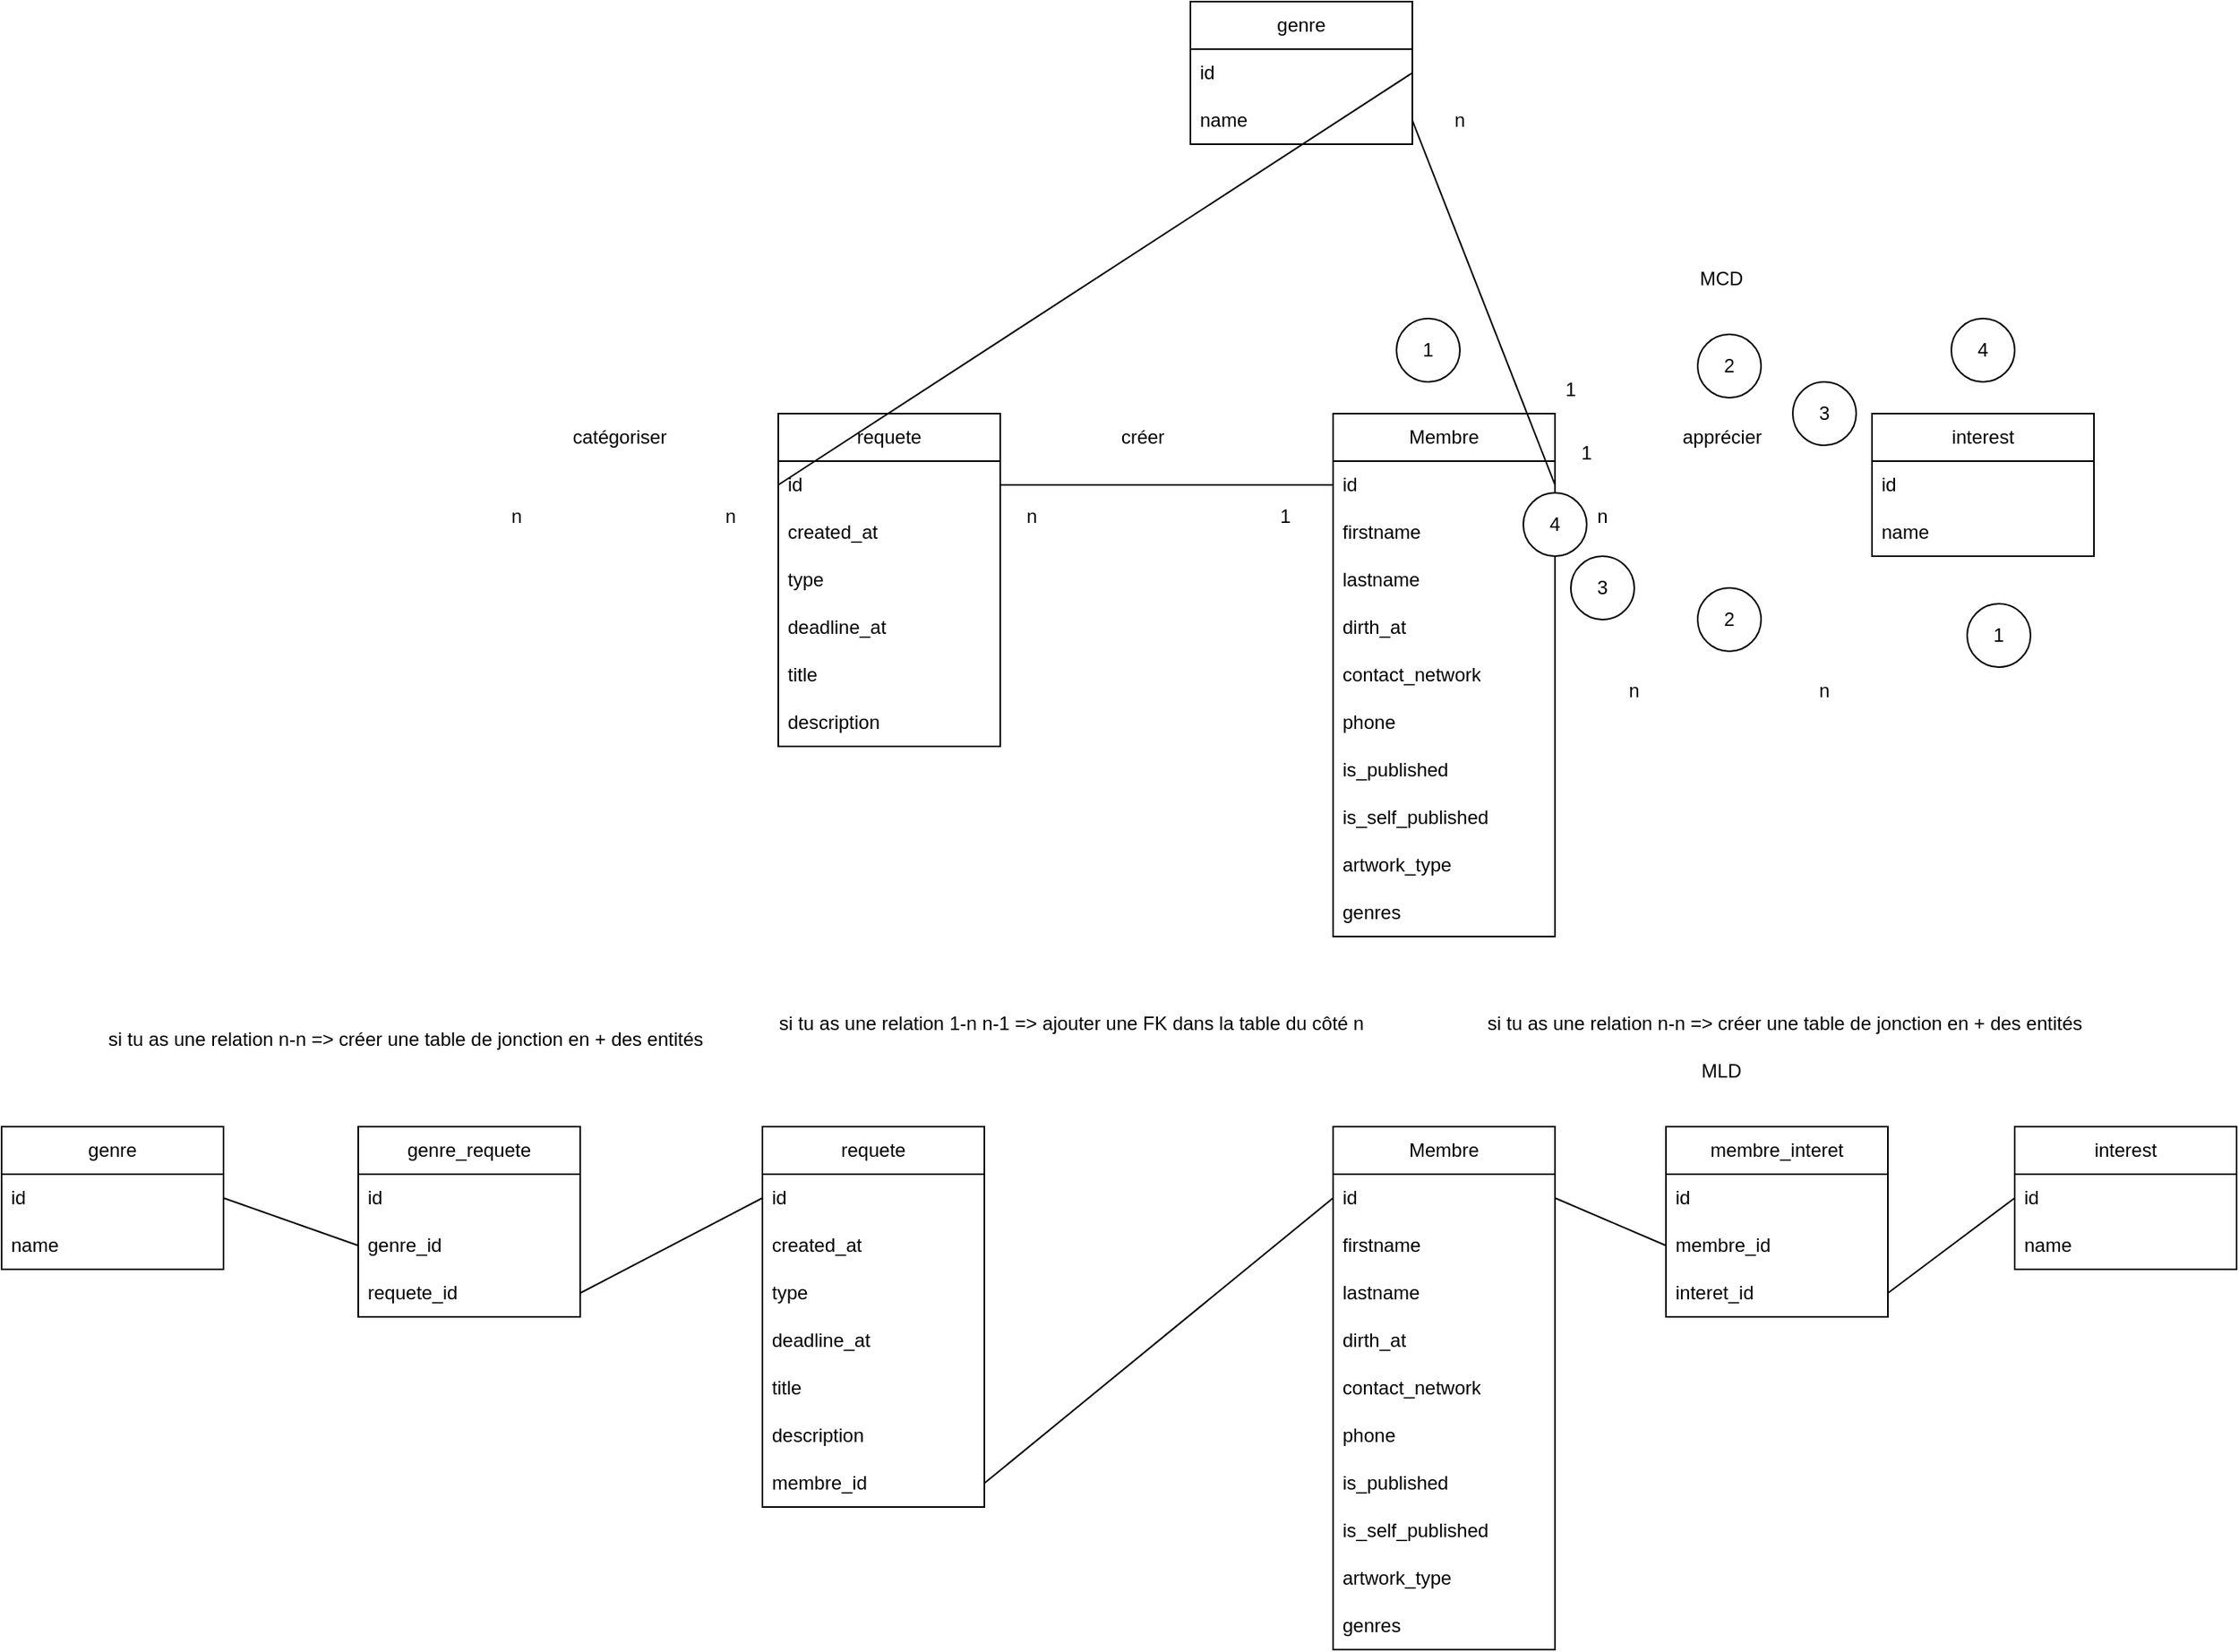 <mxfile>
    <diagram id="q1XQ3LL9I4yZPp7GX4M7" name="Page-1">
        <mxGraphModel dx="1513" dy="1466" grid="1" gridSize="10" guides="1" tooltips="1" connect="1" arrows="1" fold="1" page="1" pageScale="1" pageWidth="850" pageHeight="1100" math="0" shadow="0">
            <root>
                <mxCell id="0"/>
                <mxCell id="1" parent="0"/>
                <mxCell id="2" value="Membre" style="swimlane;fontStyle=0;childLayout=stackLayout;horizontal=1;startSize=30;horizontalStack=0;resizeParent=1;resizeParentMax=0;resizeLast=0;collapsible=1;marginBottom=0;whiteSpace=wrap;html=1;" parent="1" vertex="1">
                    <mxGeometry x="120" y="80" width="140" height="330" as="geometry"/>
                </mxCell>
                <mxCell id="3" value="id" style="text;strokeColor=none;fillColor=none;align=left;verticalAlign=middle;spacingLeft=4;spacingRight=4;overflow=hidden;points=[[0,0.5],[1,0.5]];portConstraint=eastwest;rotatable=0;whiteSpace=wrap;html=1;" parent="2" vertex="1">
                    <mxGeometry y="30" width="140" height="30" as="geometry"/>
                </mxCell>
                <mxCell id="4" value="firstname" style="text;strokeColor=none;fillColor=none;align=left;verticalAlign=middle;spacingLeft=4;spacingRight=4;overflow=hidden;points=[[0,0.5],[1,0.5]];portConstraint=eastwest;rotatable=0;whiteSpace=wrap;html=1;" parent="2" vertex="1">
                    <mxGeometry y="60" width="140" height="30" as="geometry"/>
                </mxCell>
                <mxCell id="5" value="lastname" style="text;strokeColor=none;fillColor=none;align=left;verticalAlign=middle;spacingLeft=4;spacingRight=4;overflow=hidden;points=[[0,0.5],[1,0.5]];portConstraint=eastwest;rotatable=0;whiteSpace=wrap;html=1;" parent="2" vertex="1">
                    <mxGeometry y="90" width="140" height="30" as="geometry"/>
                </mxCell>
                <mxCell id="6" value="dirth_at" style="text;strokeColor=none;fillColor=none;align=left;verticalAlign=middle;spacingLeft=4;spacingRight=4;overflow=hidden;points=[[0,0.5],[1,0.5]];portConstraint=eastwest;rotatable=0;whiteSpace=wrap;html=1;" parent="2" vertex="1">
                    <mxGeometry y="120" width="140" height="30" as="geometry"/>
                </mxCell>
                <mxCell id="7" value="contact_network" style="text;strokeColor=none;fillColor=none;align=left;verticalAlign=middle;spacingLeft=4;spacingRight=4;overflow=hidden;points=[[0,0.5],[1,0.5]];portConstraint=eastwest;rotatable=0;whiteSpace=wrap;html=1;" parent="2" vertex="1">
                    <mxGeometry y="150" width="140" height="30" as="geometry"/>
                </mxCell>
                <mxCell id="8" value="phone" style="text;strokeColor=none;fillColor=none;align=left;verticalAlign=middle;spacingLeft=4;spacingRight=4;overflow=hidden;points=[[0,0.5],[1,0.5]];portConstraint=eastwest;rotatable=0;whiteSpace=wrap;html=1;" parent="2" vertex="1">
                    <mxGeometry y="180" width="140" height="30" as="geometry"/>
                </mxCell>
                <mxCell id="9" value="is_published" style="text;strokeColor=none;fillColor=none;align=left;verticalAlign=middle;spacingLeft=4;spacingRight=4;overflow=hidden;points=[[0,0.5],[1,0.5]];portConstraint=eastwest;rotatable=0;whiteSpace=wrap;html=1;" parent="2" vertex="1">
                    <mxGeometry y="210" width="140" height="30" as="geometry"/>
                </mxCell>
                <mxCell id="10" value="is_self_published" style="text;strokeColor=none;fillColor=none;align=left;verticalAlign=middle;spacingLeft=4;spacingRight=4;overflow=hidden;points=[[0,0.5],[1,0.5]];portConstraint=eastwest;rotatable=0;whiteSpace=wrap;html=1;" parent="2" vertex="1">
                    <mxGeometry y="240" width="140" height="30" as="geometry"/>
                </mxCell>
                <mxCell id="11" value="artwork_type" style="text;strokeColor=none;fillColor=none;align=left;verticalAlign=middle;spacingLeft=4;spacingRight=4;overflow=hidden;points=[[0,0.5],[1,0.5]];portConstraint=eastwest;rotatable=0;whiteSpace=wrap;html=1;" parent="2" vertex="1">
                    <mxGeometry y="270" width="140" height="30" as="geometry"/>
                </mxCell>
                <mxCell id="12" value="genres" style="text;strokeColor=none;fillColor=none;align=left;verticalAlign=middle;spacingLeft=4;spacingRight=4;overflow=hidden;points=[[0,0.5],[1,0.5]];portConstraint=eastwest;rotatable=0;whiteSpace=wrap;html=1;" parent="2" vertex="1">
                    <mxGeometry y="300" width="140" height="30" as="geometry"/>
                </mxCell>
                <mxCell id="13" value="interest" style="swimlane;fontStyle=0;childLayout=stackLayout;horizontal=1;startSize=30;horizontalStack=0;resizeParent=1;resizeParentMax=0;resizeLast=0;collapsible=1;marginBottom=0;whiteSpace=wrap;html=1;" parent="1" vertex="1">
                    <mxGeometry x="460" y="80" width="140" height="90" as="geometry"/>
                </mxCell>
                <mxCell id="14" value="id" style="text;strokeColor=none;fillColor=none;align=left;verticalAlign=middle;spacingLeft=4;spacingRight=4;overflow=hidden;points=[[0,0.5],[1,0.5]];portConstraint=eastwest;rotatable=0;whiteSpace=wrap;html=1;" parent="13" vertex="1">
                    <mxGeometry y="30" width="140" height="30" as="geometry"/>
                </mxCell>
                <mxCell id="15" value="name" style="text;strokeColor=none;fillColor=none;align=left;verticalAlign=middle;spacingLeft=4;spacingRight=4;overflow=hidden;points=[[0,0.5],[1,0.5]];portConstraint=eastwest;rotatable=0;whiteSpace=wrap;html=1;" parent="13" vertex="1">
                    <mxGeometry y="60" width="140" height="30" as="geometry"/>
                </mxCell>
                <mxCell id="17" value="" style="endArrow=none;html=1;exitX=1;exitY=0.5;exitDx=0;exitDy=0;entryX=1;entryY=0.5;entryDx=0;entryDy=0;" parent="1" source="3" target="121" edge="1">
                    <mxGeometry width="50" height="50" relative="1" as="geometry">
                        <mxPoint x="420" y="280" as="sourcePoint"/>
                        <mxPoint x="470" y="230" as="targetPoint"/>
                    </mxGeometry>
                </mxCell>
                <mxCell id="18" value="apprécier" style="text;html=1;align=center;verticalAlign=middle;resizable=0;points=[];autosize=1;strokeColor=none;fillColor=none;" parent="1" vertex="1">
                    <mxGeometry x="330" y="80" width="70" height="30" as="geometry"/>
                </mxCell>
                <mxCell id="19" value="1" style="ellipse;whiteSpace=wrap;html=1;" parent="1" vertex="1">
                    <mxGeometry x="160" y="20" width="40" height="40" as="geometry"/>
                </mxCell>
                <mxCell id="20" value="2" style="ellipse;whiteSpace=wrap;html=1;" parent="1" vertex="1">
                    <mxGeometry x="350" y="30" width="40" height="40" as="geometry"/>
                </mxCell>
                <mxCell id="21" value="3" style="ellipse;whiteSpace=wrap;html=1;" parent="1" vertex="1">
                    <mxGeometry x="410" y="60" width="40" height="40" as="geometry"/>
                </mxCell>
                <mxCell id="22" value="4" style="ellipse;whiteSpace=wrap;html=1;" parent="1" vertex="1">
                    <mxGeometry x="510" y="20" width="40" height="40" as="geometry"/>
                </mxCell>
                <mxCell id="23" value="n" style="text;html=1;align=center;verticalAlign=middle;whiteSpace=wrap;rounded=0;" parent="1" vertex="1">
                    <mxGeometry x="170" y="-120" width="60" height="30" as="geometry"/>
                </mxCell>
                <mxCell id="24" value="1" style="text;html=1;align=center;verticalAlign=middle;whiteSpace=wrap;rounded=0;" parent="1" vertex="1">
                    <mxGeometry x="250" y="90" width="60" height="30" as="geometry"/>
                </mxCell>
                <mxCell id="25" value="1" style="ellipse;whiteSpace=wrap;html=1;" parent="1" vertex="1">
                    <mxGeometry x="520" y="200" width="40" height="40" as="geometry"/>
                </mxCell>
                <mxCell id="26" value="2" style="ellipse;whiteSpace=wrap;html=1;" parent="1" vertex="1">
                    <mxGeometry x="350" y="190" width="40" height="40" as="geometry"/>
                </mxCell>
                <mxCell id="27" value="3" style="ellipse;whiteSpace=wrap;html=1;" parent="1" vertex="1">
                    <mxGeometry x="270" y="170" width="40" height="40" as="geometry"/>
                </mxCell>
                <mxCell id="28" value="4" style="ellipse;whiteSpace=wrap;html=1;" parent="1" vertex="1">
                    <mxGeometry x="240" y="130" width="40" height="40" as="geometry"/>
                </mxCell>
                <mxCell id="29" value="n" style="text;html=1;align=center;verticalAlign=middle;whiteSpace=wrap;rounded=0;" parent="1" vertex="1">
                    <mxGeometry x="260" y="130" width="60" height="30" as="geometry"/>
                </mxCell>
                <mxCell id="30" value="1" style="text;html=1;align=center;verticalAlign=middle;whiteSpace=wrap;rounded=0;" parent="1" vertex="1">
                    <mxGeometry x="240" y="50" width="60" height="30" as="geometry"/>
                </mxCell>
                <mxCell id="31" value="n" style="text;html=1;align=center;verticalAlign=middle;whiteSpace=wrap;rounded=0;" parent="1" vertex="1">
                    <mxGeometry x="280" y="240" width="60" height="30" as="geometry"/>
                </mxCell>
                <mxCell id="62" value="n" style="text;html=1;align=center;verticalAlign=middle;whiteSpace=wrap;rounded=0;" parent="1" vertex="1">
                    <mxGeometry x="400" y="240" width="60" height="30" as="geometry"/>
                </mxCell>
                <mxCell id="74" value="Membre" style="swimlane;fontStyle=0;childLayout=stackLayout;horizontal=1;startSize=30;horizontalStack=0;resizeParent=1;resizeParentMax=0;resizeLast=0;collapsible=1;marginBottom=0;whiteSpace=wrap;html=1;" parent="1" vertex="1">
                    <mxGeometry x="120" y="530" width="140" height="330" as="geometry"/>
                </mxCell>
                <mxCell id="75" value="id" style="text;strokeColor=none;fillColor=none;align=left;verticalAlign=middle;spacingLeft=4;spacingRight=4;overflow=hidden;points=[[0,0.5],[1,0.5]];portConstraint=eastwest;rotatable=0;whiteSpace=wrap;html=1;" parent="74" vertex="1">
                    <mxGeometry y="30" width="140" height="30" as="geometry"/>
                </mxCell>
                <mxCell id="76" value="firstname" style="text;strokeColor=none;fillColor=none;align=left;verticalAlign=middle;spacingLeft=4;spacingRight=4;overflow=hidden;points=[[0,0.5],[1,0.5]];portConstraint=eastwest;rotatable=0;whiteSpace=wrap;html=1;" parent="74" vertex="1">
                    <mxGeometry y="60" width="140" height="30" as="geometry"/>
                </mxCell>
                <mxCell id="77" value="lastname" style="text;strokeColor=none;fillColor=none;align=left;verticalAlign=middle;spacingLeft=4;spacingRight=4;overflow=hidden;points=[[0,0.5],[1,0.5]];portConstraint=eastwest;rotatable=0;whiteSpace=wrap;html=1;" parent="74" vertex="1">
                    <mxGeometry y="90" width="140" height="30" as="geometry"/>
                </mxCell>
                <mxCell id="78" value="dirth_at" style="text;strokeColor=none;fillColor=none;align=left;verticalAlign=middle;spacingLeft=4;spacingRight=4;overflow=hidden;points=[[0,0.5],[1,0.5]];portConstraint=eastwest;rotatable=0;whiteSpace=wrap;html=1;" parent="74" vertex="1">
                    <mxGeometry y="120" width="140" height="30" as="geometry"/>
                </mxCell>
                <mxCell id="79" value="contact_network" style="text;strokeColor=none;fillColor=none;align=left;verticalAlign=middle;spacingLeft=4;spacingRight=4;overflow=hidden;points=[[0,0.5],[1,0.5]];portConstraint=eastwest;rotatable=0;whiteSpace=wrap;html=1;" parent="74" vertex="1">
                    <mxGeometry y="150" width="140" height="30" as="geometry"/>
                </mxCell>
                <mxCell id="80" value="phone" style="text;strokeColor=none;fillColor=none;align=left;verticalAlign=middle;spacingLeft=4;spacingRight=4;overflow=hidden;points=[[0,0.5],[1,0.5]];portConstraint=eastwest;rotatable=0;whiteSpace=wrap;html=1;" parent="74" vertex="1">
                    <mxGeometry y="180" width="140" height="30" as="geometry"/>
                </mxCell>
                <mxCell id="81" value="is_published" style="text;strokeColor=none;fillColor=none;align=left;verticalAlign=middle;spacingLeft=4;spacingRight=4;overflow=hidden;points=[[0,0.5],[1,0.5]];portConstraint=eastwest;rotatable=0;whiteSpace=wrap;html=1;" parent="74" vertex="1">
                    <mxGeometry y="210" width="140" height="30" as="geometry"/>
                </mxCell>
                <mxCell id="82" value="is_self_published" style="text;strokeColor=none;fillColor=none;align=left;verticalAlign=middle;spacingLeft=4;spacingRight=4;overflow=hidden;points=[[0,0.5],[1,0.5]];portConstraint=eastwest;rotatable=0;whiteSpace=wrap;html=1;" parent="74" vertex="1">
                    <mxGeometry y="240" width="140" height="30" as="geometry"/>
                </mxCell>
                <mxCell id="83" value="artwork_type" style="text;strokeColor=none;fillColor=none;align=left;verticalAlign=middle;spacingLeft=4;spacingRight=4;overflow=hidden;points=[[0,0.5],[1,0.5]];portConstraint=eastwest;rotatable=0;whiteSpace=wrap;html=1;" parent="74" vertex="1">
                    <mxGeometry y="270" width="140" height="30" as="geometry"/>
                </mxCell>
                <mxCell id="84" value="genres" style="text;strokeColor=none;fillColor=none;align=left;verticalAlign=middle;spacingLeft=4;spacingRight=4;overflow=hidden;points=[[0,0.5],[1,0.5]];portConstraint=eastwest;rotatable=0;whiteSpace=wrap;html=1;" parent="74" vertex="1">
                    <mxGeometry y="300" width="140" height="30" as="geometry"/>
                </mxCell>
                <mxCell id="85" value="interest" style="swimlane;fontStyle=0;childLayout=stackLayout;horizontal=1;startSize=30;horizontalStack=0;resizeParent=1;resizeParentMax=0;resizeLast=0;collapsible=1;marginBottom=0;whiteSpace=wrap;html=1;" parent="1" vertex="1">
                    <mxGeometry x="550" y="530" width="140" height="90" as="geometry"/>
                </mxCell>
                <mxCell id="86" value="id" style="text;strokeColor=none;fillColor=none;align=left;verticalAlign=middle;spacingLeft=4;spacingRight=4;overflow=hidden;points=[[0,0.5],[1,0.5]];portConstraint=eastwest;rotatable=0;whiteSpace=wrap;html=1;" parent="85" vertex="1">
                    <mxGeometry y="30" width="140" height="30" as="geometry"/>
                </mxCell>
                <mxCell id="87" value="name" style="text;strokeColor=none;fillColor=none;align=left;verticalAlign=middle;spacingLeft=4;spacingRight=4;overflow=hidden;points=[[0,0.5],[1,0.5]];portConstraint=eastwest;rotatable=0;whiteSpace=wrap;html=1;" parent="85" vertex="1">
                    <mxGeometry y="60" width="140" height="30" as="geometry"/>
                </mxCell>
                <mxCell id="88" value="MLD" style="text;html=1;align=center;verticalAlign=middle;whiteSpace=wrap;rounded=0;" parent="1" vertex="1">
                    <mxGeometry x="335" y="480" width="60" height="30" as="geometry"/>
                </mxCell>
                <mxCell id="89" value="MCD" style="text;html=1;align=center;verticalAlign=middle;whiteSpace=wrap;rounded=0;" parent="1" vertex="1">
                    <mxGeometry x="335" y="-20" width="60" height="30" as="geometry"/>
                </mxCell>
                <mxCell id="90" value="membre_interet" style="swimlane;fontStyle=0;childLayout=stackLayout;horizontal=1;startSize=30;horizontalStack=0;resizeParent=1;resizeParentMax=0;resizeLast=0;collapsible=1;marginBottom=0;whiteSpace=wrap;html=1;" parent="1" vertex="1">
                    <mxGeometry x="330" y="530" width="140" height="120" as="geometry"/>
                </mxCell>
                <mxCell id="91" value="id" style="text;strokeColor=none;fillColor=none;align=left;verticalAlign=middle;spacingLeft=4;spacingRight=4;overflow=hidden;points=[[0,0.5],[1,0.5]];portConstraint=eastwest;rotatable=0;whiteSpace=wrap;html=1;" parent="90" vertex="1">
                    <mxGeometry y="30" width="140" height="30" as="geometry"/>
                </mxCell>
                <mxCell id="92" value="membre_id" style="text;strokeColor=none;fillColor=none;align=left;verticalAlign=middle;spacingLeft=4;spacingRight=4;overflow=hidden;points=[[0,0.5],[1,0.5]];portConstraint=eastwest;rotatable=0;whiteSpace=wrap;html=1;" parent="90" vertex="1">
                    <mxGeometry y="60" width="140" height="30" as="geometry"/>
                </mxCell>
                <mxCell id="93" value="interet_id" style="text;strokeColor=none;fillColor=none;align=left;verticalAlign=middle;spacingLeft=4;spacingRight=4;overflow=hidden;points=[[0,0.5],[1,0.5]];portConstraint=eastwest;rotatable=0;whiteSpace=wrap;html=1;" parent="90" vertex="1">
                    <mxGeometry y="90" width="140" height="30" as="geometry"/>
                </mxCell>
                <mxCell id="94" value="" style="endArrow=none;html=1;exitX=1;exitY=0.5;exitDx=0;exitDy=0;entryX=0;entryY=0.5;entryDx=0;entryDy=0;" parent="1" source="75" target="92" edge="1">
                    <mxGeometry width="50" height="50" relative="1" as="geometry">
                        <mxPoint x="420" y="640" as="sourcePoint"/>
                        <mxPoint x="470" y="590" as="targetPoint"/>
                    </mxGeometry>
                </mxCell>
                <mxCell id="95" value="" style="endArrow=none;html=1;entryX=0;entryY=0.5;entryDx=0;entryDy=0;exitX=1;exitY=0.5;exitDx=0;exitDy=0;" parent="1" source="93" target="86" edge="1">
                    <mxGeometry width="50" height="50" relative="1" as="geometry">
                        <mxPoint x="420" y="640" as="sourcePoint"/>
                        <mxPoint x="470" y="590" as="targetPoint"/>
                    </mxGeometry>
                </mxCell>
                <mxCell id="96" value="si tu as une relation n-n =&amp;gt; créer une table de jonction en + des entités" style="text;html=1;align=center;verticalAlign=middle;whiteSpace=wrap;rounded=0;" parent="1" vertex="1">
                    <mxGeometry x="210" y="450" width="390" height="30" as="geometry"/>
                </mxCell>
                <mxCell id="97" value="requete" style="swimlane;fontStyle=0;childLayout=stackLayout;horizontal=1;startSize=30;horizontalStack=0;resizeParent=1;resizeParentMax=0;resizeLast=0;collapsible=1;marginBottom=0;whiteSpace=wrap;html=1;" parent="1" vertex="1">
                    <mxGeometry x="-230" y="80" width="140" height="210" as="geometry"/>
                </mxCell>
                <mxCell id="98" value="id" style="text;strokeColor=none;fillColor=none;align=left;verticalAlign=middle;spacingLeft=4;spacingRight=4;overflow=hidden;points=[[0,0.5],[1,0.5]];portConstraint=eastwest;rotatable=0;whiteSpace=wrap;html=1;" parent="97" vertex="1">
                    <mxGeometry y="30" width="140" height="30" as="geometry"/>
                </mxCell>
                <mxCell id="99" value="created_at" style="text;strokeColor=none;fillColor=none;align=left;verticalAlign=middle;spacingLeft=4;spacingRight=4;overflow=hidden;points=[[0,0.5],[1,0.5]];portConstraint=eastwest;rotatable=0;whiteSpace=wrap;html=1;" parent="97" vertex="1">
                    <mxGeometry y="60" width="140" height="30" as="geometry"/>
                </mxCell>
                <mxCell id="100" value="type" style="text;strokeColor=none;fillColor=none;align=left;verticalAlign=middle;spacingLeft=4;spacingRight=4;overflow=hidden;points=[[0,0.5],[1,0.5]];portConstraint=eastwest;rotatable=0;whiteSpace=wrap;html=1;" parent="97" vertex="1">
                    <mxGeometry y="90" width="140" height="30" as="geometry"/>
                </mxCell>
                <mxCell id="101" value="deadline_at" style="text;strokeColor=none;fillColor=none;align=left;verticalAlign=middle;spacingLeft=4;spacingRight=4;overflow=hidden;points=[[0,0.5],[1,0.5]];portConstraint=eastwest;rotatable=0;whiteSpace=wrap;html=1;" parent="97" vertex="1">
                    <mxGeometry y="120" width="140" height="30" as="geometry"/>
                </mxCell>
                <mxCell id="103" value="title" style="text;strokeColor=none;fillColor=none;align=left;verticalAlign=middle;spacingLeft=4;spacingRight=4;overflow=hidden;points=[[0,0.5],[1,0.5]];portConstraint=eastwest;rotatable=0;whiteSpace=wrap;html=1;" parent="97" vertex="1">
                    <mxGeometry y="150" width="140" height="30" as="geometry"/>
                </mxCell>
                <mxCell id="104" value="description" style="text;strokeColor=none;fillColor=none;align=left;verticalAlign=middle;spacingLeft=4;spacingRight=4;overflow=hidden;points=[[0,0.5],[1,0.5]];portConstraint=eastwest;rotatable=0;whiteSpace=wrap;html=1;" parent="97" vertex="1">
                    <mxGeometry y="180" width="140" height="30" as="geometry"/>
                </mxCell>
                <mxCell id="105" value="" style="endArrow=none;html=1;entryX=0;entryY=0.5;entryDx=0;entryDy=0;exitX=1;exitY=0.5;exitDx=0;exitDy=0;" parent="1" source="98" target="3" edge="1">
                    <mxGeometry width="50" height="50" relative="1" as="geometry">
                        <mxPoint x="20" y="190" as="sourcePoint"/>
                        <mxPoint x="70" y="140" as="targetPoint"/>
                    </mxGeometry>
                </mxCell>
                <mxCell id="106" value="créer" style="text;html=1;align=center;verticalAlign=middle;whiteSpace=wrap;rounded=0;" parent="1" vertex="1">
                    <mxGeometry x="-30" y="80" width="60" height="30" as="geometry"/>
                </mxCell>
                <mxCell id="107" value="n" style="text;html=1;align=center;verticalAlign=middle;whiteSpace=wrap;rounded=0;" parent="1" vertex="1">
                    <mxGeometry x="-100" y="130" width="60" height="30" as="geometry"/>
                </mxCell>
                <mxCell id="108" value="1" style="text;html=1;align=center;verticalAlign=middle;whiteSpace=wrap;rounded=0;" parent="1" vertex="1">
                    <mxGeometry x="60" y="130" width="60" height="30" as="geometry"/>
                </mxCell>
                <mxCell id="109" value="requete" style="swimlane;fontStyle=0;childLayout=stackLayout;horizontal=1;startSize=30;horizontalStack=0;resizeParent=1;resizeParentMax=0;resizeLast=0;collapsible=1;marginBottom=0;whiteSpace=wrap;html=1;" parent="1" vertex="1">
                    <mxGeometry x="-240" y="530" width="140" height="240" as="geometry"/>
                </mxCell>
                <mxCell id="110" value="id" style="text;strokeColor=none;fillColor=none;align=left;verticalAlign=middle;spacingLeft=4;spacingRight=4;overflow=hidden;points=[[0,0.5],[1,0.5]];portConstraint=eastwest;rotatable=0;whiteSpace=wrap;html=1;" parent="109" vertex="1">
                    <mxGeometry y="30" width="140" height="30" as="geometry"/>
                </mxCell>
                <mxCell id="111" value="created_at" style="text;strokeColor=none;fillColor=none;align=left;verticalAlign=middle;spacingLeft=4;spacingRight=4;overflow=hidden;points=[[0,0.5],[1,0.5]];portConstraint=eastwest;rotatable=0;whiteSpace=wrap;html=1;" parent="109" vertex="1">
                    <mxGeometry y="60" width="140" height="30" as="geometry"/>
                </mxCell>
                <mxCell id="112" value="type" style="text;strokeColor=none;fillColor=none;align=left;verticalAlign=middle;spacingLeft=4;spacingRight=4;overflow=hidden;points=[[0,0.5],[1,0.5]];portConstraint=eastwest;rotatable=0;whiteSpace=wrap;html=1;" parent="109" vertex="1">
                    <mxGeometry y="90" width="140" height="30" as="geometry"/>
                </mxCell>
                <mxCell id="113" value="deadline_at" style="text;strokeColor=none;fillColor=none;align=left;verticalAlign=middle;spacingLeft=4;spacingRight=4;overflow=hidden;points=[[0,0.5],[1,0.5]];portConstraint=eastwest;rotatable=0;whiteSpace=wrap;html=1;" parent="109" vertex="1">
                    <mxGeometry y="120" width="140" height="30" as="geometry"/>
                </mxCell>
                <mxCell id="114" value="title" style="text;strokeColor=none;fillColor=none;align=left;verticalAlign=middle;spacingLeft=4;spacingRight=4;overflow=hidden;points=[[0,0.5],[1,0.5]];portConstraint=eastwest;rotatable=0;whiteSpace=wrap;html=1;" parent="109" vertex="1">
                    <mxGeometry y="150" width="140" height="30" as="geometry"/>
                </mxCell>
                <mxCell id="115" value="description" style="text;strokeColor=none;fillColor=none;align=left;verticalAlign=middle;spacingLeft=4;spacingRight=4;overflow=hidden;points=[[0,0.5],[1,0.5]];portConstraint=eastwest;rotatable=0;whiteSpace=wrap;html=1;" parent="109" vertex="1">
                    <mxGeometry y="180" width="140" height="30" as="geometry"/>
                </mxCell>
                <mxCell id="117" value="membre_id" style="text;strokeColor=none;fillColor=none;align=left;verticalAlign=middle;spacingLeft=4;spacingRight=4;overflow=hidden;points=[[0,0.5],[1,0.5]];portConstraint=eastwest;rotatable=0;whiteSpace=wrap;html=1;" parent="109" vertex="1">
                    <mxGeometry y="210" width="140" height="30" as="geometry"/>
                </mxCell>
                <mxCell id="116" value="si tu as une relation 1-n n-1 =&amp;gt; ajouter une FK dans la table du côté n" style="text;html=1;align=center;verticalAlign=middle;whiteSpace=wrap;rounded=0;" parent="1" vertex="1">
                    <mxGeometry x="-240" y="450" width="390" height="30" as="geometry"/>
                </mxCell>
                <mxCell id="118" value="" style="endArrow=none;html=1;entryX=0;entryY=0.5;entryDx=0;entryDy=0;exitX=1;exitY=0.5;exitDx=0;exitDy=0;" parent="1" source="117" target="75" edge="1">
                    <mxGeometry width="50" height="50" relative="1" as="geometry">
                        <mxPoint x="140" y="650" as="sourcePoint"/>
                        <mxPoint x="190" y="600" as="targetPoint"/>
                    </mxGeometry>
                </mxCell>
                <mxCell id="119" value="genre" style="swimlane;fontStyle=0;childLayout=stackLayout;horizontal=1;startSize=30;horizontalStack=0;resizeParent=1;resizeParentMax=0;resizeLast=0;collapsible=1;marginBottom=0;whiteSpace=wrap;html=1;" parent="1" vertex="1">
                    <mxGeometry x="30" y="-180" width="140" height="90" as="geometry"/>
                </mxCell>
                <mxCell id="120" value="id" style="text;strokeColor=none;fillColor=none;align=left;verticalAlign=middle;spacingLeft=4;spacingRight=4;overflow=hidden;points=[[0,0.5],[1,0.5]];portConstraint=eastwest;rotatable=0;whiteSpace=wrap;html=1;" parent="119" vertex="1">
                    <mxGeometry y="30" width="140" height="30" as="geometry"/>
                </mxCell>
                <mxCell id="121" value="name" style="text;strokeColor=none;fillColor=none;align=left;verticalAlign=middle;spacingLeft=4;spacingRight=4;overflow=hidden;points=[[0,0.5],[1,0.5]];portConstraint=eastwest;rotatable=0;whiteSpace=wrap;html=1;" parent="119" vertex="1">
                    <mxGeometry y="60" width="140" height="30" as="geometry"/>
                </mxCell>
                <mxCell id="126" value="" style="endArrow=none;html=1;entryX=0;entryY=0.5;entryDx=0;entryDy=0;exitX=1;exitY=0.5;exitDx=0;exitDy=0;" parent="1" source="120" target="98" edge="1">
                    <mxGeometry width="50" height="50" relative="1" as="geometry">
                        <mxPoint x="-280" y="270" as="sourcePoint"/>
                        <mxPoint x="-230" y="220" as="targetPoint"/>
                    </mxGeometry>
                </mxCell>
                <mxCell id="127" value="catégoriser" style="text;html=1;align=center;verticalAlign=middle;whiteSpace=wrap;rounded=0;" parent="1" vertex="1">
                    <mxGeometry x="-360" y="80" width="60" height="30" as="geometry"/>
                </mxCell>
                <mxCell id="128" value="n" style="text;html=1;align=center;verticalAlign=middle;whiteSpace=wrap;rounded=0;" parent="1" vertex="1">
                    <mxGeometry x="-425" y="130" width="60" height="30" as="geometry"/>
                </mxCell>
                <mxCell id="129" value="n" style="text;html=1;align=center;verticalAlign=middle;whiteSpace=wrap;rounded=0;" parent="1" vertex="1">
                    <mxGeometry x="-290" y="130" width="60" height="30" as="geometry"/>
                </mxCell>
                <mxCell id="130" value="genre" style="swimlane;fontStyle=0;childLayout=stackLayout;horizontal=1;startSize=30;horizontalStack=0;resizeParent=1;resizeParentMax=0;resizeLast=0;collapsible=1;marginBottom=0;whiteSpace=wrap;html=1;" parent="1" vertex="1">
                    <mxGeometry x="-720" y="530" width="140" height="90" as="geometry"/>
                </mxCell>
                <mxCell id="131" value="id" style="text;strokeColor=none;fillColor=none;align=left;verticalAlign=middle;spacingLeft=4;spacingRight=4;overflow=hidden;points=[[0,0.5],[1,0.5]];portConstraint=eastwest;rotatable=0;whiteSpace=wrap;html=1;" parent="130" vertex="1">
                    <mxGeometry y="30" width="140" height="30" as="geometry"/>
                </mxCell>
                <mxCell id="132" value="name" style="text;strokeColor=none;fillColor=none;align=left;verticalAlign=middle;spacingLeft=4;spacingRight=4;overflow=hidden;points=[[0,0.5],[1,0.5]];portConstraint=eastwest;rotatable=0;whiteSpace=wrap;html=1;" parent="130" vertex="1">
                    <mxGeometry y="60" width="140" height="30" as="geometry"/>
                </mxCell>
                <mxCell id="133" value="si tu as une relation n-n =&amp;gt; créer une table de jonction en + des entités" style="text;html=1;align=center;verticalAlign=middle;whiteSpace=wrap;rounded=0;" parent="1" vertex="1">
                    <mxGeometry x="-660" y="460" width="390" height="30" as="geometry"/>
                </mxCell>
                <mxCell id="134" value="genre_requete" style="swimlane;fontStyle=0;childLayout=stackLayout;horizontal=1;startSize=30;horizontalStack=0;resizeParent=1;resizeParentMax=0;resizeLast=0;collapsible=1;marginBottom=0;whiteSpace=wrap;html=1;" parent="1" vertex="1">
                    <mxGeometry x="-495" y="530" width="140" height="120" as="geometry"/>
                </mxCell>
                <mxCell id="135" value="id" style="text;strokeColor=none;fillColor=none;align=left;verticalAlign=middle;spacingLeft=4;spacingRight=4;overflow=hidden;points=[[0,0.5],[1,0.5]];portConstraint=eastwest;rotatable=0;whiteSpace=wrap;html=1;" parent="134" vertex="1">
                    <mxGeometry y="30" width="140" height="30" as="geometry"/>
                </mxCell>
                <mxCell id="136" value="genre_id" style="text;strokeColor=none;fillColor=none;align=left;verticalAlign=middle;spacingLeft=4;spacingRight=4;overflow=hidden;points=[[0,0.5],[1,0.5]];portConstraint=eastwest;rotatable=0;whiteSpace=wrap;html=1;" parent="134" vertex="1">
                    <mxGeometry y="60" width="140" height="30" as="geometry"/>
                </mxCell>
                <mxCell id="137" value="requete_id" style="text;strokeColor=none;fillColor=none;align=left;verticalAlign=middle;spacingLeft=4;spacingRight=4;overflow=hidden;points=[[0,0.5],[1,0.5]];portConstraint=eastwest;rotatable=0;whiteSpace=wrap;html=1;" parent="134" vertex="1">
                    <mxGeometry y="90" width="140" height="30" as="geometry"/>
                </mxCell>
                <mxCell id="138" value="" style="endArrow=none;html=1;entryX=1;entryY=0.5;entryDx=0;entryDy=0;exitX=0;exitY=0.5;exitDx=0;exitDy=0;" parent="1" source="136" target="131" edge="1">
                    <mxGeometry width="50" height="50" relative="1" as="geometry">
                        <mxPoint x="-350" y="580" as="sourcePoint"/>
                        <mxPoint x="-300" y="530" as="targetPoint"/>
                    </mxGeometry>
                </mxCell>
                <mxCell id="139" value="" style="endArrow=none;html=1;entryX=0;entryY=0.5;entryDx=0;entryDy=0;exitX=1;exitY=0.5;exitDx=0;exitDy=0;" parent="1" source="137" target="110" edge="1">
                    <mxGeometry width="50" height="50" relative="1" as="geometry">
                        <mxPoint x="-350" y="580" as="sourcePoint"/>
                        <mxPoint x="-300" y="530" as="targetPoint"/>
                    </mxGeometry>
                </mxCell>
            </root>
        </mxGraphModel>
    </diagram>
</mxfile>